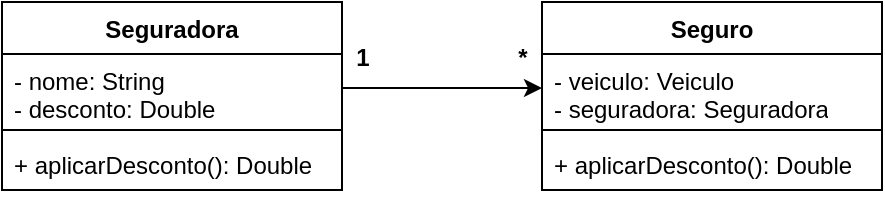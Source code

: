 <mxfile version="21.3.2" type="device">
  <diagram name="Página-1" id="6IQM5p6N6U-k9PKLIWWc">
    <mxGraphModel dx="936" dy="430" grid="1" gridSize="10" guides="1" tooltips="1" connect="1" arrows="1" fold="1" page="1" pageScale="1" pageWidth="827" pageHeight="1169" math="0" shadow="0">
      <root>
        <mxCell id="0" />
        <mxCell id="1" parent="0" />
        <mxCell id="36Uy8NqWqfIy4QQ1mpLo-1" value="Seguradora" style="swimlane;fontStyle=1;align=center;verticalAlign=top;childLayout=stackLayout;horizontal=1;startSize=26;horizontalStack=0;resizeParent=1;resizeParentMax=0;resizeLast=0;collapsible=1;marginBottom=0;whiteSpace=wrap;html=1;" vertex="1" parent="1">
          <mxGeometry x="210" y="140" width="170" height="94" as="geometry" />
        </mxCell>
        <mxCell id="36Uy8NqWqfIy4QQ1mpLo-2" value="&lt;div&gt;- nome: String&lt;/div&gt;&lt;div&gt;- desconto: Double&lt;/div&gt;" style="text;strokeColor=none;fillColor=none;align=left;verticalAlign=top;spacingLeft=4;spacingRight=4;overflow=hidden;rotatable=0;points=[[0,0.5],[1,0.5]];portConstraint=eastwest;whiteSpace=wrap;html=1;" vertex="1" parent="36Uy8NqWqfIy4QQ1mpLo-1">
          <mxGeometry y="26" width="170" height="34" as="geometry" />
        </mxCell>
        <mxCell id="36Uy8NqWqfIy4QQ1mpLo-3" value="" style="line;strokeWidth=1;fillColor=none;align=left;verticalAlign=middle;spacingTop=-1;spacingLeft=3;spacingRight=3;rotatable=0;labelPosition=right;points=[];portConstraint=eastwest;strokeColor=inherit;" vertex="1" parent="36Uy8NqWqfIy4QQ1mpLo-1">
          <mxGeometry y="60" width="170" height="8" as="geometry" />
        </mxCell>
        <mxCell id="36Uy8NqWqfIy4QQ1mpLo-4" value="+ aplicarDesconto(): Double" style="text;strokeColor=none;fillColor=none;align=left;verticalAlign=top;spacingLeft=4;spacingRight=4;overflow=hidden;rotatable=0;points=[[0,0.5],[1,0.5]];portConstraint=eastwest;whiteSpace=wrap;html=1;" vertex="1" parent="36Uy8NqWqfIy4QQ1mpLo-1">
          <mxGeometry y="68" width="170" height="26" as="geometry" />
        </mxCell>
        <mxCell id="36Uy8NqWqfIy4QQ1mpLo-5" value="Seguro" style="swimlane;fontStyle=1;align=center;verticalAlign=top;childLayout=stackLayout;horizontal=1;startSize=26;horizontalStack=0;resizeParent=1;resizeParentMax=0;resizeLast=0;collapsible=1;marginBottom=0;whiteSpace=wrap;html=1;" vertex="1" parent="1">
          <mxGeometry x="480" y="140" width="170" height="94" as="geometry" />
        </mxCell>
        <mxCell id="36Uy8NqWqfIy4QQ1mpLo-6" value="&lt;div&gt;- veiculo: Veiculo&lt;/div&gt;&lt;div&gt;- seguradora: Seguradora&lt;/div&gt;" style="text;strokeColor=none;fillColor=none;align=left;verticalAlign=top;spacingLeft=4;spacingRight=4;overflow=hidden;rotatable=0;points=[[0,0.5],[1,0.5]];portConstraint=eastwest;whiteSpace=wrap;html=1;" vertex="1" parent="36Uy8NqWqfIy4QQ1mpLo-5">
          <mxGeometry y="26" width="170" height="34" as="geometry" />
        </mxCell>
        <mxCell id="36Uy8NqWqfIy4QQ1mpLo-7" value="" style="line;strokeWidth=1;fillColor=none;align=left;verticalAlign=middle;spacingTop=-1;spacingLeft=3;spacingRight=3;rotatable=0;labelPosition=right;points=[];portConstraint=eastwest;strokeColor=inherit;" vertex="1" parent="36Uy8NqWqfIy4QQ1mpLo-5">
          <mxGeometry y="60" width="170" height="8" as="geometry" />
        </mxCell>
        <mxCell id="36Uy8NqWqfIy4QQ1mpLo-8" value="+ aplicarDesconto(): Double" style="text;strokeColor=none;fillColor=none;align=left;verticalAlign=top;spacingLeft=4;spacingRight=4;overflow=hidden;rotatable=0;points=[[0,0.5],[1,0.5]];portConstraint=eastwest;whiteSpace=wrap;html=1;" vertex="1" parent="36Uy8NqWqfIy4QQ1mpLo-5">
          <mxGeometry y="68" width="170" height="26" as="geometry" />
        </mxCell>
        <mxCell id="36Uy8NqWqfIy4QQ1mpLo-9" style="edgeStyle=orthogonalEdgeStyle;rounded=0;orthogonalLoop=1;jettySize=auto;html=1;" edge="1" parent="1" source="36Uy8NqWqfIy4QQ1mpLo-2" target="36Uy8NqWqfIy4QQ1mpLo-6">
          <mxGeometry relative="1" as="geometry" />
        </mxCell>
        <mxCell id="36Uy8NqWqfIy4QQ1mpLo-10" value="1" style="text;align=center;fontStyle=1;verticalAlign=middle;spacingLeft=3;spacingRight=3;strokeColor=none;rotatable=0;points=[[0,0.5],[1,0.5]];portConstraint=eastwest;html=1;" vertex="1" parent="1">
          <mxGeometry x="380" y="160" width="20" height="16" as="geometry" />
        </mxCell>
        <mxCell id="36Uy8NqWqfIy4QQ1mpLo-11" value="*" style="text;align=center;fontStyle=1;verticalAlign=middle;spacingLeft=3;spacingRight=3;strokeColor=none;rotatable=0;points=[[0,0.5],[1,0.5]];portConstraint=eastwest;html=1;" vertex="1" parent="1">
          <mxGeometry x="460" y="160" width="20" height="16" as="geometry" />
        </mxCell>
      </root>
    </mxGraphModel>
  </diagram>
</mxfile>
